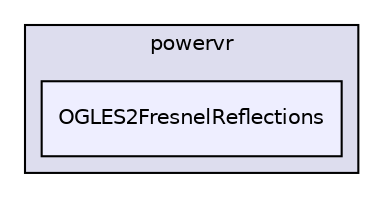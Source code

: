digraph "PVR/SDK_3.4/Examples/Intermediate/FresnelReflections/OGLES2/Build/Android/src/com/powervr/OGLES2FresnelReflections" {
  compound=true
  node [ fontsize="10", fontname="Helvetica"];
  edge [ labelfontsize="10", labelfontname="Helvetica"];
  subgraph clusterdir_57c63069c45ed7b4b7685292c5bf8db8 {
    graph [ bgcolor="#ddddee", pencolor="black", label="powervr" fontname="Helvetica", fontsize="10", URL="dir_57c63069c45ed7b4b7685292c5bf8db8.html"]
  dir_a155f70a8fc40aa635ede5ef014c4677 [shape=box, label="OGLES2FresnelReflections", style="filled", fillcolor="#eeeeff", pencolor="black", URL="dir_a155f70a8fc40aa635ede5ef014c4677.html"];
  }
}
